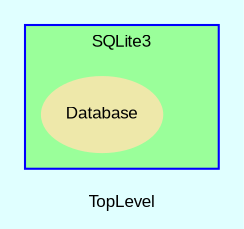 digraph TopLevel {
    compound = true
    bgcolor = lightcyan1
    fontname = Arial
    fontsize = 8
    label = "TopLevel"
    node [
        fontname = Arial,
        fontsize = 8,
        color = black
    ]

    subgraph cluster_SQLite3 {
        fillcolor = palegreen1
        URL = "classes/SQLite3.html"
        fontname = Arial
        color = blue
        label = "SQLite3"
        style = filled
        SQLite3 [
            shape = plaintext,
            height = 0.01,
            width = 0.01,
            label = ""
        ]

        SQLite3__Database [
            fontcolor = black,
            URL = "classes/SQLite3/Database.html",
            shape = ellipse,
            color = palegoldenrod,
            style = filled,
            label = "Database"
        ]

    }

}


